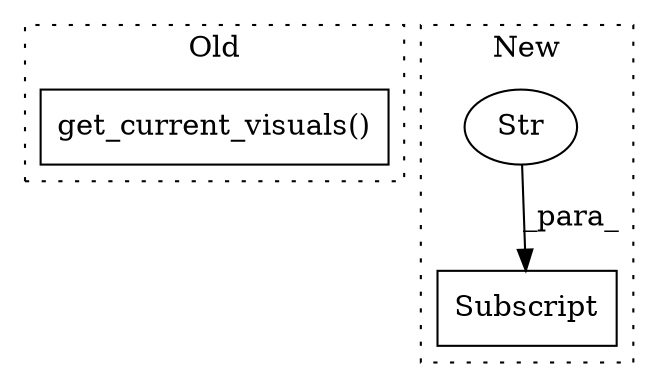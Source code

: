digraph G {
subgraph cluster0 {
1 [label="get_current_visuals()" a="75" s="4733" l="27" shape="box"];
label = "Old";
style="dotted";
}
subgraph cluster1 {
2 [label="Subscript" a="63" s="1401,0" l="12,0" shape="box"];
3 [label="Str" a="66" s="1405" l="7" shape="ellipse"];
label = "New";
style="dotted";
}
3 -> 2 [label="_para_"];
}